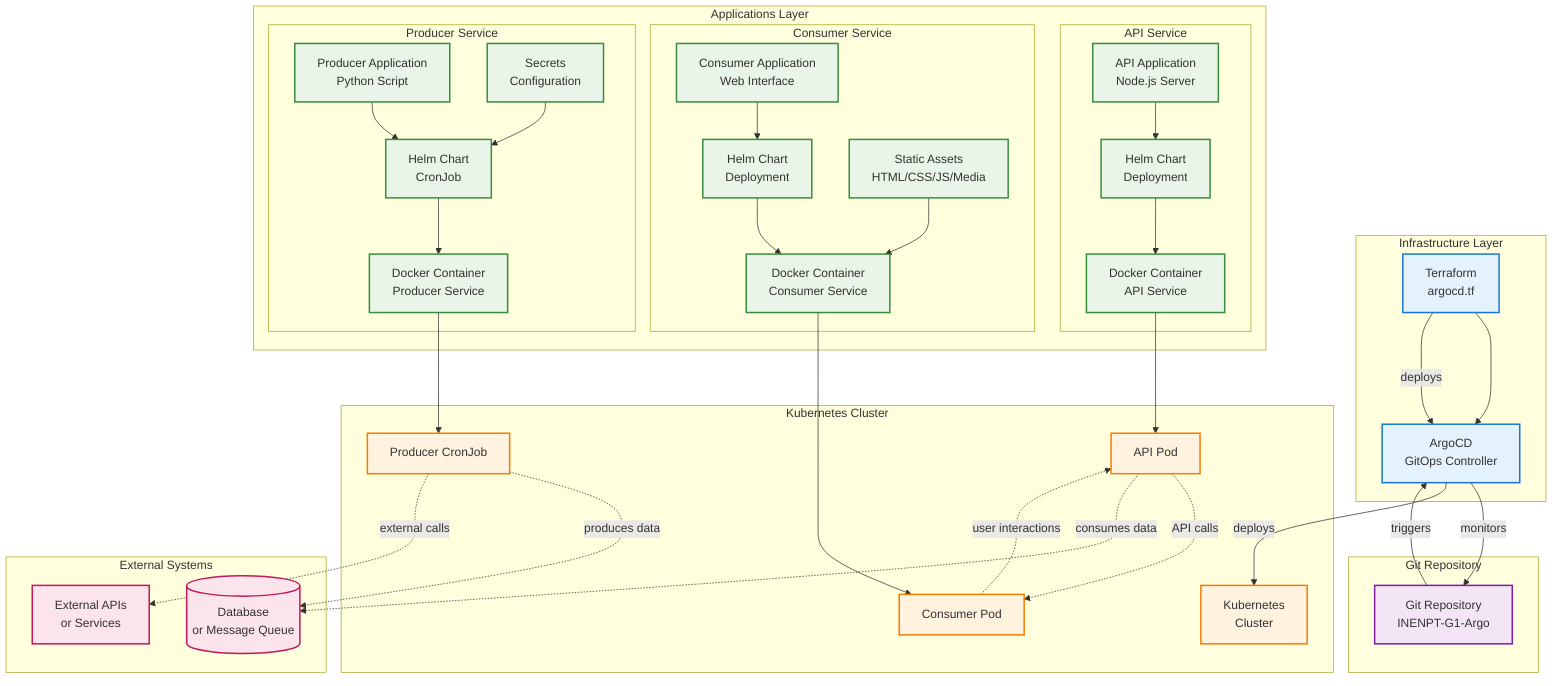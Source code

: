 graph TB
    subgraph "Infrastructure Layer"
        TF[Terraform<br/>argocd.tf] --> ARGO[ArgoCD<br/>GitOps Controller]
    end
    
    subgraph "Git Repository"
        GIT[Git Repository<br/>INENPT-G1-Argo]
    end
    
    subgraph "Applications Layer"
        subgraph "API Service"
            API_APP[API Application<br/>Node.js Server]
            API_HELM[Helm Chart<br/>Deployment]
            API_DOCKER[Docker Container<br/>API Service]
        end
        
        subgraph "Consumer Service"
            CON_APP[Consumer Application<br/>Web Interface]
            CON_HELM[Helm Chart<br/>Deployment]
            CON_DOCKER[Docker Container<br/>Consumer Service]
            CON_ASSETS[Static Assets<br/>HTML/CSS/JS/Media]
        end
        
        subgraph "Producer Service"
            PROD_APP[Producer Application<br/>Python Script]
            PROD_HELM[Helm Chart<br/>CronJob]
            PROD_DOCKER[Docker Container<br/>Producer Service]
            PROD_SECRETS[Secrets<br/>Configuration]
        end
    end
    
    subgraph "Kubernetes Cluster"
        K8S[Kubernetes<br/>Cluster]
        K8S_API[API Pod]
        K8S_CON[Consumer Pod]
        K8S_PROD[Producer CronJob]
    end
    
    subgraph "External Systems"
        DB[(Database<br/>or Message Queue)]
        EXT[External APIs<br/>or Services]
    end
    
    %% Infrastructure Flow
    TF -->|deploys| ARGO
    ARGO -->|monitors| GIT
    
    %% GitOps Flow
    GIT -->|triggers| ARGO
    ARGO -->|deploys| K8S
    
    %% Application Deployments
    API_APP --> API_HELM
    API_HELM --> API_DOCKER
    API_DOCKER --> K8S_API
    
    CON_APP --> CON_HELM
    CON_HELM --> CON_DOCKER
    CON_DOCKER --> K8S_CON
    CON_ASSETS --> CON_DOCKER
    
    PROD_APP --> PROD_HELM
    PROD_HELM --> PROD_DOCKER
    PROD_DOCKER --> K8S_PROD
    PROD_SECRETS --> PROD_HELM
    
    %% Runtime Communication
    K8S_API -.->|API calls| K8S_CON
    K8S_PROD -.->|produces data| DB
    K8S_API -.->|consumes data| DB
    K8S_CON -.->|user interactions| K8S_API
    K8S_PROD -.->|external calls| EXT
    
    %% Styling
    classDef infrastructure fill:#e3f2fd,stroke:#1976d2,stroke-width:2px
    classDef git fill:#f3e5f5,stroke:#7b1fa2,stroke-width:2px
    classDef app fill:#e8f5e8,stroke:#388e3c,stroke-width:2px
    classDef k8s fill:#fff3e0,stroke:#f57c00,stroke-width:2px
    classDef external fill:#fce4ec,stroke:#c2185b,stroke-width:2px
    
    class TF,ARGO infrastructure
    class GIT git
    class API_APP,API_HELM,API_DOCKER,CON_APP,CON_HELM,CON_DOCKER,CON_ASSETS,PROD_APP,PROD_HELM,PROD_DOCKER,PROD_SECRETS app
    class K8S,K8S_API,K8S_CON,K8S_PROD k8s
    class DB,EXT external